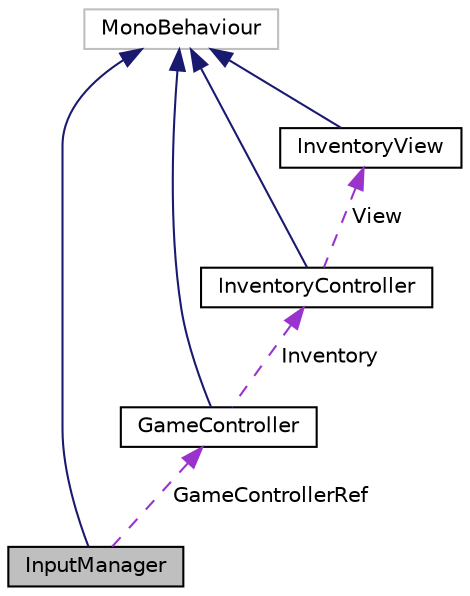 digraph "InputManager"
{
  edge [fontname="Helvetica",fontsize="10",labelfontname="Helvetica",labelfontsize="10"];
  node [fontname="Helvetica",fontsize="10",shape=record];
  Node1 [label="InputManager",height=0.2,width=0.4,color="black", fillcolor="grey75", style="filled" fontcolor="black"];
  Node2 -> Node1 [dir="back",color="midnightblue",fontsize="10",style="solid",fontname="Helvetica"];
  Node2 [label="MonoBehaviour",height=0.2,width=0.4,color="grey75", fillcolor="white", style="filled"];
  Node3 -> Node1 [dir="back",color="darkorchid3",fontsize="10",style="dashed",label=" GameControllerRef" ,fontname="Helvetica"];
  Node3 [label="GameController",height=0.2,width=0.4,color="black", fillcolor="white", style="filled",URL="$class_game_controller.html",tooltip="The brains behind the entire Game. "];
  Node2 -> Node3 [dir="back",color="midnightblue",fontsize="10",style="solid",fontname="Helvetica"];
  Node4 -> Node3 [dir="back",color="darkorchid3",fontsize="10",style="dashed",label=" Inventory" ,fontname="Helvetica"];
  Node4 [label="InventoryController",height=0.2,width=0.4,color="black", fillcolor="white", style="filled",URL="$class_inventory_controller.html",tooltip="The Inventory controller, in the classic MVC pattern. This is the brains behind the Inventory..."];
  Node2 -> Node4 [dir="back",color="midnightblue",fontsize="10",style="solid",fontname="Helvetica"];
  Node5 -> Node4 [dir="back",color="darkorchid3",fontsize="10",style="dashed",label=" View" ,fontname="Helvetica"];
  Node5 [label="InventoryView",height=0.2,width=0.4,color="black", fillcolor="white", style="filled",URL="$class_inventory_view.html",tooltip="The &quot;View&quot; for the Inventory, according to the classic MVC pattern. This takes care of the visual asp..."];
  Node2 -> Node5 [dir="back",color="midnightblue",fontsize="10",style="solid",fontname="Helvetica"];
}
